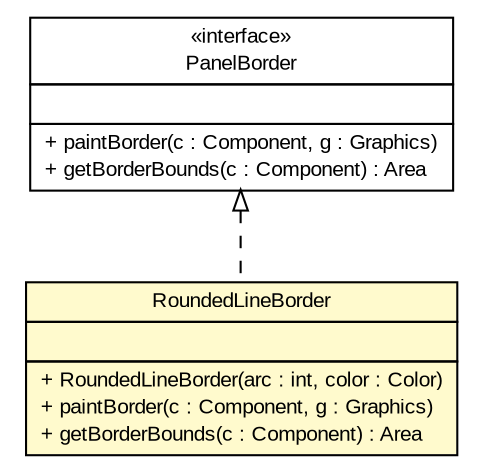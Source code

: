 #!/usr/local/bin/dot
#
# Class diagram 
# Generated by UMLGraph version R5_6 (http://www.umlgraph.org/)
#

digraph G {
	edge [fontname="arial",fontsize=10,labelfontname="arial",labelfontsize=10];
	node [fontname="arial",fontsize=10,shape=plaintext];
	nodesep=0.25;
	ranksep=0.5;
	// com.github.tilastokeskus.matertis.ui.RoundedLineBorder
	c3318 [label=<<table title="com.github.tilastokeskus.matertis.ui.RoundedLineBorder" border="0" cellborder="1" cellspacing="0" cellpadding="2" port="p" bgcolor="lemonChiffon" href="./RoundedLineBorder.html">
		<tr><td><table border="0" cellspacing="0" cellpadding="1">
<tr><td align="center" balign="center"> RoundedLineBorder </td></tr>
		</table></td></tr>
		<tr><td><table border="0" cellspacing="0" cellpadding="1">
<tr><td align="left" balign="left">  </td></tr>
		</table></td></tr>
		<tr><td><table border="0" cellspacing="0" cellpadding="1">
<tr><td align="left" balign="left"> + RoundedLineBorder(arc : int, color : Color) </td></tr>
<tr><td align="left" balign="left"> + paintBorder(c : Component, g : Graphics) </td></tr>
<tr><td align="left" balign="left"> + getBorderBounds(c : Component) : Area </td></tr>
		</table></td></tr>
		</table>>, URL="./RoundedLineBorder.html", fontname="arial", fontcolor="black", fontsize=10.0];
	// com.github.tilastokeskus.matertis.ui.PanelBorder
	c3321 [label=<<table title="com.github.tilastokeskus.matertis.ui.PanelBorder" border="0" cellborder="1" cellspacing="0" cellpadding="2" port="p" href="./PanelBorder.html">
		<tr><td><table border="0" cellspacing="0" cellpadding="1">
<tr><td align="center" balign="center"> &#171;interface&#187; </td></tr>
<tr><td align="center" balign="center"> PanelBorder </td></tr>
		</table></td></tr>
		<tr><td><table border="0" cellspacing="0" cellpadding="1">
<tr><td align="left" balign="left">  </td></tr>
		</table></td></tr>
		<tr><td><table border="0" cellspacing="0" cellpadding="1">
<tr><td align="left" balign="left"> + paintBorder(c : Component, g : Graphics) </td></tr>
<tr><td align="left" balign="left"> + getBorderBounds(c : Component) : Area </td></tr>
		</table></td></tr>
		</table>>, URL="./PanelBorder.html", fontname="arial", fontcolor="black", fontsize=10.0];
	//com.github.tilastokeskus.matertis.ui.RoundedLineBorder implements com.github.tilastokeskus.matertis.ui.PanelBorder
	c3321:p -> c3318:p [dir=back,arrowtail=empty,style=dashed];
}

